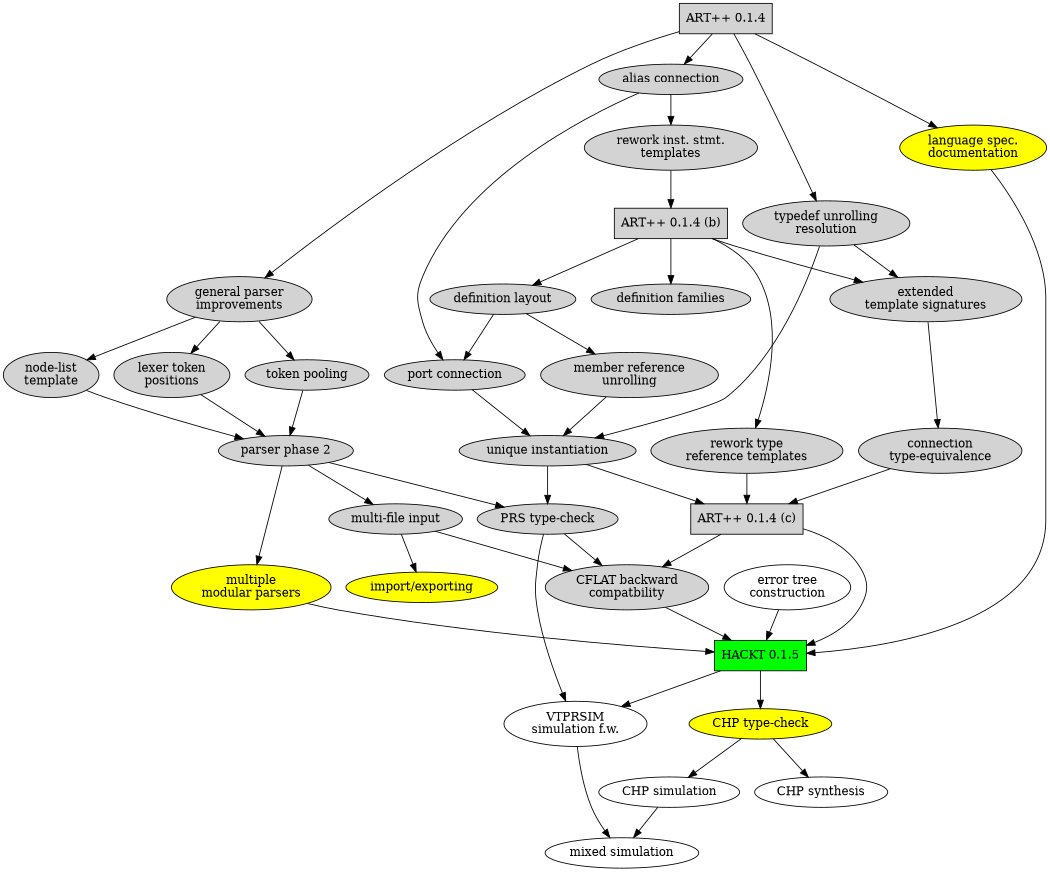 # "DevelopmentPlan.dot"
#	$Id: DevelopmentPlan.dot,v 1.8 2005/12/07 22:36:36 fang Exp $

digraph G {
size="7,10";

ARTXX_00_01_04		[shape=box, style=filled, label="ART++ 0.1.4"];
ARTXX_00_01_04_b	[shape=box, style=filled, 
				label="ART++ 0.1.4 (b)"];
ARTXX_00_01_04_c	[shape=box, style=filled, label="ART++ 0.1.4 (c)"];
HACKT_00_01_05		[shape=box, style=filled, fillcolor=green,
				label="HACKT 0.1.5"];

DOCS_00_01_04		[shape=ellipse, style=filled, fillcolor=yellow, 
				label="language spec.\ndocumentation"];
PARSER_00_01_04		[shape=ellipse, style=filled, 
				label="general parser\nimprovements"];
LEX_00_01_04		[shape=ellipse, style=filled,
				label="lexer token\npositions"];
TOKENPOOL_00_01_04	[shape=ellipse, style=filled, label="token pooling"];
NODELIST_00_01_04	[shape=ellipse, style=filled, 
				label="node-list\ntemplate"];
PARSER_B_00_01_04	[shape=ellipse, style=filled,
				label="parser phase 2"];
MULTIFILE_00_01_04	[shape=ellipse, style=filled, label="multi-file input"];
IMPORT_00_01_05		[shape=ellipse, style=filled, fillcolor=yellow,
				label="import/exporting"];
UNIQUE_00_01_04		[shape=ellipse, style=filled, 
				label="unique instantiation"];
ALIAS_00_01_04		[shape=ellipse, style=filled, label="alias connection"];
PORT_00_01_04		[shape=ellipse, style=filled, label="port connection"];
MEMBER_00_01_04		[shape=ellipse, style=filled, label="member reference\nunrolling"];
TYPEDEF_00_01_04	[shape=ellipse, style=filled, label="typedef unrolling\nresolution"];
DEFFAMILY_00_01_04	[shape=ellipse, style=filled, 
				label="definition families"];
DEFLAYOUT_00_01_04	[shape=ellipse, style=filled,
				label="definition layout"];
INSTSTMT_00_01_04	[shape=ellipse, style=filled, 
				label="rework inst. stmt.\ntemplates"];
TYPEREF_00_01_04	[shape=ellipse, style=filled, 
				label="rework type\nreference templates"];
EXTTEMPLATE_00_01_04	[shape=ellipse, style=filled, label="extended\ntemplate signatures"];
CONNECTEQ_00_01_04	[shape=ellipse, style=filled, 
				label="connection\ntype-equivalence"];
CFLAT_00_01_04		[shape=ellipse, style=filled, 
				label="CFLAT backward\ncompatbility"];
PRS_00_01_04		[shape=ellipse, style=filled, label="PRS type-check"];
ERRORTREE_00_01_04	[shape=ellipse, label="error tree\nconstruction"];
MULTIPARSE_00_01_04	[shape=ellipse, style=filled, fillcolor=yellow, 
				label="multiple\nmodular parsers"];

ARTXX_00_01_04 -> DOCS_00_01_04;
ARTXX_00_01_04 -> PARSER_00_01_04;
ARTXX_00_01_04 -> ALIAS_00_01_04;
PARSER_00_01_04 -> LEX_00_01_04;
PARSER_00_01_04 -> TOKENPOOL_00_01_04;
PARSER_00_01_04 -> NODELIST_00_01_04;
LEX_00_01_04 -> PARSER_B_00_01_04;
TOKENPOOL_00_01_04 -> PARSER_B_00_01_04;
NODELIST_00_01_04 -> PARSER_B_00_01_04;
ALIAS_00_01_04 -> PORT_00_01_04;
PORT_00_01_04 -> UNIQUE_00_01_04;
MEMBER_00_01_04 -> UNIQUE_00_01_04;
UNIQUE_00_01_04 -> ARTXX_00_01_04_c;
ARTXX_00_01_04_b -> DEFLAYOUT_00_01_04;
ARTXX_00_01_04_b -> DEFFAMILY_00_01_04;
EXTTEMPLATE_00_01_04 -> CONNECTEQ_00_01_04;
ARTXX_00_01_04 -> TYPEDEF_00_01_04;
DEFLAYOUT_00_01_04 -> MEMBER_00_01_04;
DEFLAYOUT_00_01_04 -> PORT_00_01_04;
ALIAS_00_01_04 -> INSTSTMT_00_01_04;
INSTSTMT_00_01_04 -> ARTXX_00_01_04_b;
ARTXX_00_01_04_b -> EXTTEMPLATE_00_01_04;
ARTXX_00_01_04_b -> TYPEREF_00_01_04;
TYPEREF_00_01_04 -> ARTXX_00_01_04_c;
TYPEDEF_00_01_04 -> UNIQUE_00_01_04;
TYPEDEF_00_01_04 -> EXTTEMPLATE_00_01_04;
PARSER_B_00_01_04 -> PRS_00_01_04;
PARSER_B_00_01_04 -> MULTIFILE_00_01_04;
MULTIFILE_00_01_04 -> IMPORT_00_01_05;
UNIQUE_00_01_04 -> PRS_00_01_04;

ARTXX_00_01_04_c -> HACKT_00_01_05;
PRS_00_01_04 -> CFLAT_00_01_04;
ARTXX_00_01_04_c -> CFLAT_00_01_04;
MULTIFILE_00_01_04 -> CFLAT_00_01_04;
CONNECTEQ_00_01_04 -> ARTXX_00_01_04_c;
DOCS_00_01_04 -> HACKT_00_01_05;
ERRORTREE_00_01_04 -> HACKT_00_01_05;
PARSER_B_00_01_04 -> MULTIPARSE_00_01_04;
MULTIPARSE_00_01_04 -> HACKT_00_01_05;
CFLAT_00_01_04 -> HACKT_00_01_05;

CHP_00_01_05		[shape=ellipse, style=filled, fillcolor=yellow, 
				label="CHP type-check"];
CHPSYNTH_00_01_05	[shape=ellipse, label="CHP synthesis"];
CHPSIM_00_01_05		[shape=ellipse, label="CHP simulation"];
VTPRSIM_00_01_05	[shape=ellipse, label="VTPRSIM\nsimulation f.w."];
MIXSIM_00_01_05		[shape=ellipse, label="mixed simulation"];

HACKT_00_01_05 -> CHP_00_01_05;
CHP_00_01_05 -> CHPSYNTH_00_01_05;
CHP_00_01_05 -> CHPSIM_00_01_05;
PRS_00_01_04 -> VTPRSIM_00_01_05;
HACKT_00_01_05 -> VTPRSIM_00_01_05;
VTPRSIM_00_01_05 -> MIXSIM_00_01_05;
CHPSIM_00_01_05 -> MIXSIM_00_01_05;

}

